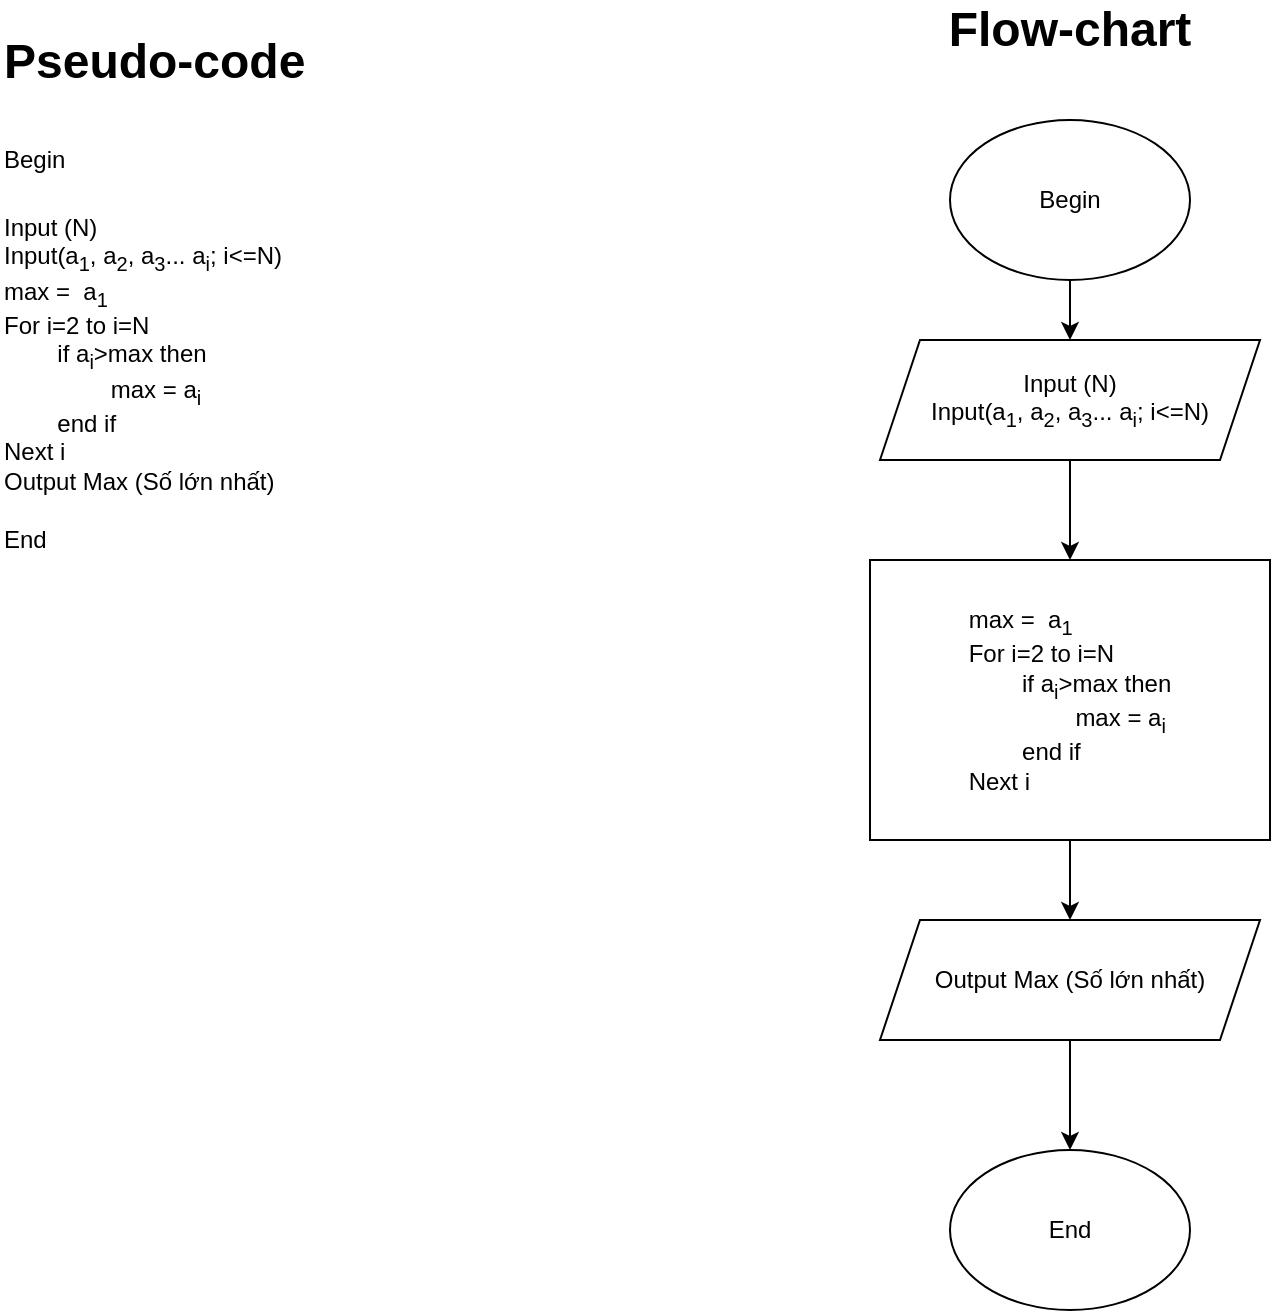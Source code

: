 <mxfile version="27.2.0">
  <diagram name="Trang-1" id="jhC_7ZTlEoyAH7szpJp1">
    <mxGraphModel dx="872" dy="439" grid="1" gridSize="10" guides="1" tooltips="1" connect="1" arrows="1" fold="1" page="1" pageScale="1" pageWidth="827" pageHeight="1169" math="0" shadow="0">
      <root>
        <mxCell id="0" />
        <mxCell id="1" parent="0" />
        <mxCell id="dr523ObDgHRPeoAaerhO-1" value="&lt;h1 style=&quot;margin-top: 0px;&quot;&gt;&lt;span style=&quot;background-color: transparent; color: light-dark(rgb(0, 0, 0), rgb(255, 255, 255));&quot;&gt;Pseudo-code&lt;/span&gt;&lt;/h1&gt;&lt;h1 style=&quot;margin-top: 0px;&quot;&gt;&lt;span style=&quot;font-size: 12px; font-weight: 400;&quot;&gt;Begin&lt;/span&gt;&lt;/h1&gt;&lt;div&gt;&lt;span style=&quot;font-size: 12px; font-weight: 400;&quot;&gt;Input (N)&lt;/span&gt;&lt;/div&gt;&lt;div&gt;&lt;span style=&quot;font-size: 12px; font-weight: 400;&quot;&gt;Input(a&lt;sub&gt;1&lt;/sub&gt;, a&lt;sub&gt;2&lt;/sub&gt;, a&lt;sub&gt;3&lt;/sub&gt;... a&lt;sub&gt;i&lt;/sub&gt;; i&amp;lt;=N)&lt;/span&gt;&lt;/div&gt;&lt;div&gt;&lt;span style=&quot;font-size: 12px; font-weight: 400;&quot;&gt;max =&amp;nbsp; a&lt;sub&gt;1&lt;/sub&gt;&lt;/span&gt;&lt;/div&gt;&lt;div&gt;For i=2 to i=N&lt;/div&gt;&lt;div&gt;&lt;span style=&quot;white-space: pre;&quot;&gt;&#x9;&lt;/span&gt;if a&lt;sub&gt;i&lt;/sub&gt;&amp;gt;max then&lt;/div&gt;&lt;div&gt;&lt;span style=&quot;white-space: pre;&quot;&gt;&#x9;&lt;/span&gt;&lt;span style=&quot;white-space: pre;&quot;&gt;&#x9;&lt;/span&gt;max = a&lt;sub&gt;i&lt;/sub&gt;&lt;/div&gt;&lt;div&gt;&lt;span style=&quot;white-space: pre;&quot;&gt;&#x9;&lt;/span&gt;end if&lt;/div&gt;&lt;div&gt;Next i&lt;/div&gt;&lt;div&gt;Output Max (Số lớn nhất)&lt;/div&gt;&lt;div&gt;&lt;br&gt;&lt;/div&gt;&lt;div&gt;End&lt;/div&gt;&lt;div&gt;&lt;br&gt;&lt;/div&gt;" style="text;html=1;whiteSpace=wrap;overflow=hidden;rounded=0;" parent="1" vertex="1">
          <mxGeometry x="30" y="20" width="180" height="290" as="geometry" />
        </mxCell>
        <mxCell id="dr523ObDgHRPeoAaerhO-2" value="&lt;b&gt;&lt;font style=&quot;font-size: 24px;&quot;&gt;Flow-chart&lt;/font&gt;&lt;/b&gt;" style="text;html=1;align=center;verticalAlign=middle;whiteSpace=wrap;rounded=0;" parent="1" vertex="1">
          <mxGeometry x="470" y="10" width="190" height="30" as="geometry" />
        </mxCell>
        <mxCell id="Hfhnq50Lut_s0Cq94pIa-5" value="" style="edgeStyle=orthogonalEdgeStyle;rounded=0;orthogonalLoop=1;jettySize=auto;html=1;" edge="1" parent="1" source="Hfhnq50Lut_s0Cq94pIa-1" target="Hfhnq50Lut_s0Cq94pIa-2">
          <mxGeometry relative="1" as="geometry" />
        </mxCell>
        <mxCell id="Hfhnq50Lut_s0Cq94pIa-1" value="Begin" style="ellipse;whiteSpace=wrap;html=1;" vertex="1" parent="1">
          <mxGeometry x="505" y="70" width="120" height="80" as="geometry" />
        </mxCell>
        <mxCell id="Hfhnq50Lut_s0Cq94pIa-6" value="" style="edgeStyle=orthogonalEdgeStyle;rounded=0;orthogonalLoop=1;jettySize=auto;html=1;" edge="1" parent="1" source="Hfhnq50Lut_s0Cq94pIa-2" target="Hfhnq50Lut_s0Cq94pIa-3">
          <mxGeometry relative="1" as="geometry" />
        </mxCell>
        <mxCell id="Hfhnq50Lut_s0Cq94pIa-2" value="Input (N)&lt;br&gt;&lt;span style=&quot;text-align: left;&quot;&gt;Input(a&lt;/span&gt;&lt;sub style=&quot;text-align: left;&quot;&gt;1&lt;/sub&gt;&lt;span style=&quot;text-align: left;&quot;&gt;, a&lt;/span&gt;&lt;sub style=&quot;text-align: left;&quot;&gt;2&lt;/sub&gt;&lt;span style=&quot;text-align: left;&quot;&gt;, a&lt;/span&gt;&lt;sub style=&quot;text-align: left;&quot;&gt;3&lt;/sub&gt;&lt;span style=&quot;text-align: left;&quot;&gt;... a&lt;/span&gt;&lt;sub style=&quot;text-align: left;&quot;&gt;i&lt;/sub&gt;&lt;span style=&quot;text-align: left;&quot;&gt;; i&amp;lt;=N)&lt;/span&gt;" style="shape=parallelogram;perimeter=parallelogramPerimeter;whiteSpace=wrap;html=1;fixedSize=1;" vertex="1" parent="1">
          <mxGeometry x="470" y="180" width="190" height="60" as="geometry" />
        </mxCell>
        <mxCell id="Hfhnq50Lut_s0Cq94pIa-7" value="" style="edgeStyle=orthogonalEdgeStyle;rounded=0;orthogonalLoop=1;jettySize=auto;html=1;" edge="1" parent="1" source="Hfhnq50Lut_s0Cq94pIa-3" target="Hfhnq50Lut_s0Cq94pIa-4">
          <mxGeometry relative="1" as="geometry" />
        </mxCell>
        <mxCell id="Hfhnq50Lut_s0Cq94pIa-3" value="&lt;div style=&quot;text-align: left;&quot;&gt;max =&amp;nbsp; a&lt;sub&gt;1&lt;/sub&gt;&lt;/div&gt;&lt;div style=&quot;text-align: left;&quot;&gt;For i=2 to i=N&lt;/div&gt;&lt;div style=&quot;text-align: left;&quot;&gt;&lt;span style=&quot;white-space: pre;&quot;&gt;&#x9;&lt;/span&gt;if a&lt;sub&gt;i&lt;/sub&gt;&amp;gt;max then&lt;/div&gt;&lt;div style=&quot;text-align: left;&quot;&gt;&lt;span style=&quot;white-space: pre;&quot;&gt;&#x9;&lt;/span&gt;&lt;span style=&quot;white-space: pre;&quot;&gt;&#x9;&lt;/span&gt;max = a&lt;sub&gt;i&lt;/sub&gt;&lt;/div&gt;&lt;div style=&quot;text-align: left;&quot;&gt;&lt;span style=&quot;white-space: pre;&quot;&gt;&#x9;&lt;/span&gt;end if&lt;/div&gt;&lt;div style=&quot;text-align: left;&quot;&gt;Next i&lt;/div&gt;" style="rounded=0;whiteSpace=wrap;html=1;" vertex="1" parent="1">
          <mxGeometry x="465" y="290" width="200" height="140" as="geometry" />
        </mxCell>
        <mxCell id="Hfhnq50Lut_s0Cq94pIa-9" value="" style="edgeStyle=orthogonalEdgeStyle;rounded=0;orthogonalLoop=1;jettySize=auto;html=1;" edge="1" parent="1" source="Hfhnq50Lut_s0Cq94pIa-4" target="Hfhnq50Lut_s0Cq94pIa-8">
          <mxGeometry relative="1" as="geometry" />
        </mxCell>
        <mxCell id="Hfhnq50Lut_s0Cq94pIa-4" value="&lt;span style=&quot;text-align: left;&quot;&gt;Output Max (Số lớn nhất)&lt;/span&gt;" style="shape=parallelogram;perimeter=parallelogramPerimeter;whiteSpace=wrap;html=1;fixedSize=1;" vertex="1" parent="1">
          <mxGeometry x="470" y="470" width="190" height="60" as="geometry" />
        </mxCell>
        <mxCell id="Hfhnq50Lut_s0Cq94pIa-8" value="End" style="ellipse;whiteSpace=wrap;html=1;" vertex="1" parent="1">
          <mxGeometry x="505" y="585" width="120" height="80" as="geometry" />
        </mxCell>
      </root>
    </mxGraphModel>
  </diagram>
</mxfile>
